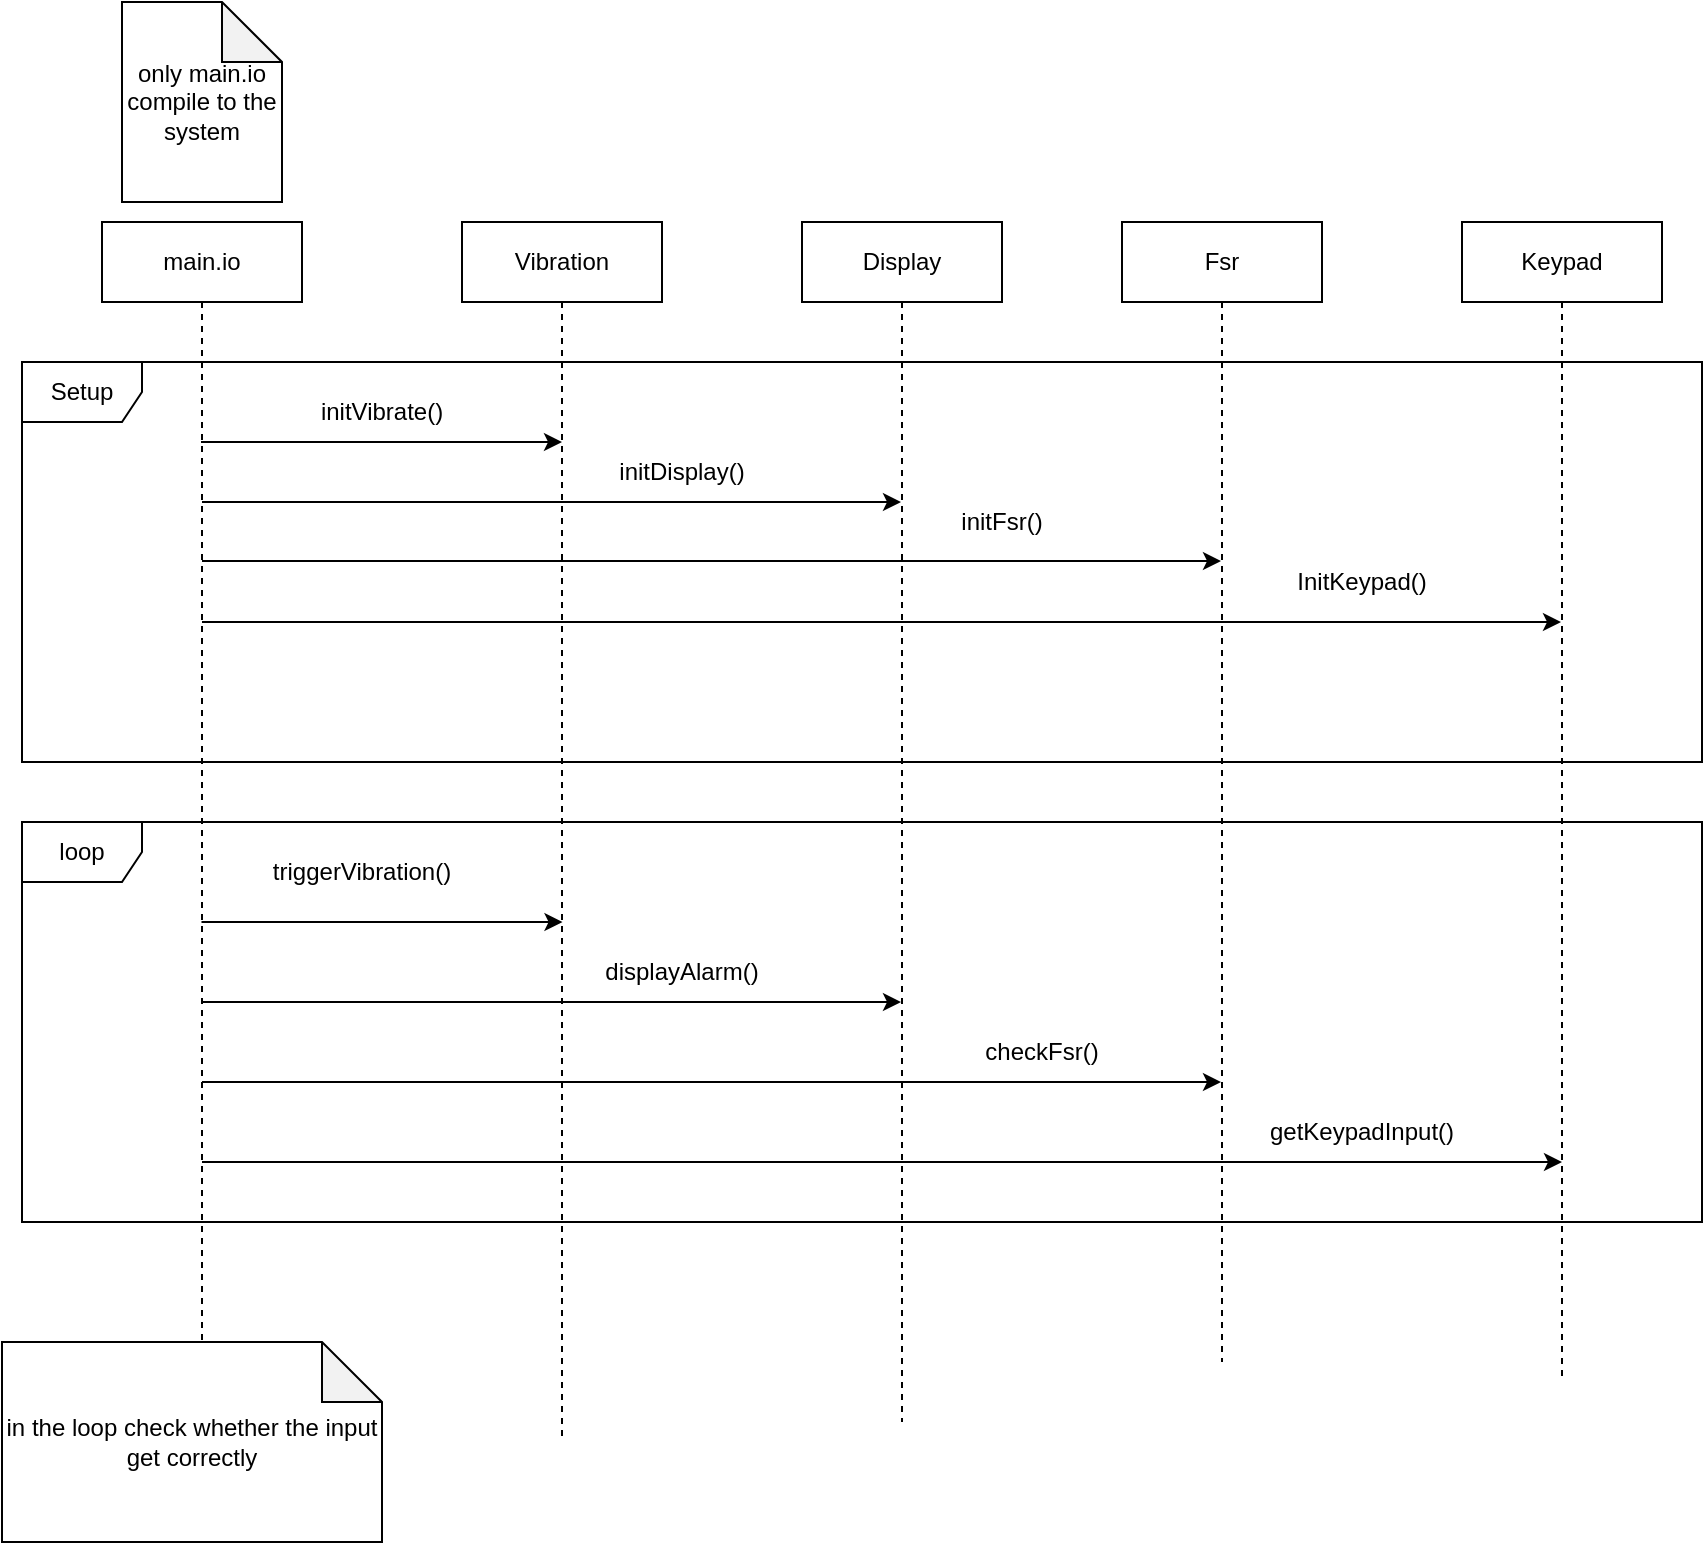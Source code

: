 <mxfile version="26.0.3">
  <diagram name="Page-1" id="Fyef3ccQy_AznJjpZTiM">
    <mxGraphModel dx="1376" dy="788" grid="1" gridSize="10" guides="1" tooltips="1" connect="1" arrows="1" fold="1" page="1" pageScale="1" pageWidth="850" pageHeight="1100" math="0" shadow="0">
      <root>
        <mxCell id="0" />
        <mxCell id="1" parent="0" />
        <mxCell id="13On3M7QxQngeugVpTnD-1" value="main.io" style="shape=umlLifeline;perimeter=lifelinePerimeter;whiteSpace=wrap;html=1;container=1;dropTarget=0;collapsible=0;recursiveResize=0;outlineConnect=0;portConstraint=eastwest;newEdgeStyle={&quot;curved&quot;:0,&quot;rounded&quot;:0};" vertex="1" parent="1">
          <mxGeometry x="110" y="130" width="100" height="610" as="geometry" />
        </mxCell>
        <mxCell id="13On3M7QxQngeugVpTnD-2" value="Vibration" style="shape=umlLifeline;perimeter=lifelinePerimeter;whiteSpace=wrap;html=1;container=1;dropTarget=0;collapsible=0;recursiveResize=0;outlineConnect=0;portConstraint=eastwest;newEdgeStyle={&quot;curved&quot;:0,&quot;rounded&quot;:0};" vertex="1" parent="1">
          <mxGeometry x="290" y="130" width="100" height="610" as="geometry" />
        </mxCell>
        <mxCell id="13On3M7QxQngeugVpTnD-3" value="Display" style="shape=umlLifeline;perimeter=lifelinePerimeter;whiteSpace=wrap;html=1;container=1;dropTarget=0;collapsible=0;recursiveResize=0;outlineConnect=0;portConstraint=eastwest;newEdgeStyle={&quot;curved&quot;:0,&quot;rounded&quot;:0};" vertex="1" parent="1">
          <mxGeometry x="460" y="130" width="100" height="600" as="geometry" />
        </mxCell>
        <mxCell id="13On3M7QxQngeugVpTnD-4" value="Fsr" style="shape=umlLifeline;perimeter=lifelinePerimeter;whiteSpace=wrap;html=1;container=1;dropTarget=0;collapsible=0;recursiveResize=0;outlineConnect=0;portConstraint=eastwest;newEdgeStyle={&quot;curved&quot;:0,&quot;rounded&quot;:0};" vertex="1" parent="1">
          <mxGeometry x="620" y="130" width="100" height="570" as="geometry" />
        </mxCell>
        <mxCell id="13On3M7QxQngeugVpTnD-5" value="Keypad" style="shape=umlLifeline;perimeter=lifelinePerimeter;whiteSpace=wrap;html=1;container=1;dropTarget=0;collapsible=0;recursiveResize=0;outlineConnect=0;portConstraint=eastwest;newEdgeStyle={&quot;curved&quot;:0,&quot;rounded&quot;:0};" vertex="1" parent="1">
          <mxGeometry x="790" y="130" width="100" height="580" as="geometry" />
        </mxCell>
        <mxCell id="13On3M7QxQngeugVpTnD-6" value="Setup" style="shape=umlFrame;whiteSpace=wrap;html=1;pointerEvents=0;" vertex="1" parent="1">
          <mxGeometry x="70" y="200" width="840" height="200" as="geometry" />
        </mxCell>
        <mxCell id="13On3M7QxQngeugVpTnD-7" value="" style="endArrow=classic;html=1;rounded=0;" edge="1" parent="1">
          <mxGeometry width="50" height="50" relative="1" as="geometry">
            <mxPoint x="159.5" y="240" as="sourcePoint" />
            <mxPoint x="340" y="240" as="targetPoint" />
          </mxGeometry>
        </mxCell>
        <mxCell id="13On3M7QxQngeugVpTnD-8" value="" style="endArrow=classic;html=1;rounded=0;" edge="1" parent="1" target="13On3M7QxQngeugVpTnD-3">
          <mxGeometry width="50" height="50" relative="1" as="geometry">
            <mxPoint x="160" y="270" as="sourcePoint" />
            <mxPoint x="340.5" y="270" as="targetPoint" />
          </mxGeometry>
        </mxCell>
        <mxCell id="13On3M7QxQngeugVpTnD-9" value="" style="endArrow=classic;html=1;rounded=0;" edge="1" parent="1" target="13On3M7QxQngeugVpTnD-4">
          <mxGeometry width="50" height="50" relative="1" as="geometry">
            <mxPoint x="160" y="299.5" as="sourcePoint" />
            <mxPoint x="510" y="299.5" as="targetPoint" />
          </mxGeometry>
        </mxCell>
        <mxCell id="13On3M7QxQngeugVpTnD-10" value="" style="endArrow=classic;html=1;rounded=0;" edge="1" parent="1" target="13On3M7QxQngeugVpTnD-5">
          <mxGeometry width="50" height="50" relative="1" as="geometry">
            <mxPoint x="160" y="330" as="sourcePoint" />
            <mxPoint x="670" y="330.5" as="targetPoint" />
          </mxGeometry>
        </mxCell>
        <mxCell id="13On3M7QxQngeugVpTnD-11" value="initVibrate()" style="text;html=1;align=center;verticalAlign=middle;whiteSpace=wrap;rounded=0;" vertex="1" parent="1">
          <mxGeometry x="220" y="210" width="60" height="30" as="geometry" />
        </mxCell>
        <mxCell id="13On3M7QxQngeugVpTnD-13" value="initDisplay()" style="text;html=1;align=center;verticalAlign=middle;whiteSpace=wrap;rounded=0;" vertex="1" parent="1">
          <mxGeometry x="370" y="240" width="60" height="30" as="geometry" />
        </mxCell>
        <mxCell id="13On3M7QxQngeugVpTnD-15" value="initFsr()" style="text;html=1;align=center;verticalAlign=middle;whiteSpace=wrap;rounded=0;" vertex="1" parent="1">
          <mxGeometry x="530" y="265" width="60" height="30" as="geometry" />
        </mxCell>
        <mxCell id="13On3M7QxQngeugVpTnD-18" value="InitKeypad()" style="text;html=1;align=center;verticalAlign=middle;whiteSpace=wrap;rounded=0;" vertex="1" parent="1">
          <mxGeometry x="710" y="295" width="60" height="30" as="geometry" />
        </mxCell>
        <mxCell id="13On3M7QxQngeugVpTnD-20" value="loop" style="shape=umlFrame;whiteSpace=wrap;html=1;pointerEvents=0;" vertex="1" parent="1">
          <mxGeometry x="70" y="430" width="840" height="200" as="geometry" />
        </mxCell>
        <mxCell id="13On3M7QxQngeugVpTnD-21" value="only main.io compile to the system" style="shape=note;whiteSpace=wrap;html=1;backgroundOutline=1;darkOpacity=0.05;" vertex="1" parent="1">
          <mxGeometry x="120" y="20" width="80" height="100" as="geometry" />
        </mxCell>
        <mxCell id="13On3M7QxQngeugVpTnD-22" value="" style="endArrow=classic;html=1;rounded=0;" edge="1" parent="1">
          <mxGeometry width="50" height="50" relative="1" as="geometry">
            <mxPoint x="159.75" y="480" as="sourcePoint" />
            <mxPoint x="340.25" y="480" as="targetPoint" />
          </mxGeometry>
        </mxCell>
        <mxCell id="13On3M7QxQngeugVpTnD-23" value="triggerVibration()" style="text;html=1;align=center;verticalAlign=middle;whiteSpace=wrap;rounded=0;" vertex="1" parent="1">
          <mxGeometry x="210.25" y="440" width="60" height="30" as="geometry" />
        </mxCell>
        <mxCell id="13On3M7QxQngeugVpTnD-25" value="" style="endArrow=classic;html=1;rounded=0;" edge="1" parent="1" target="13On3M7QxQngeugVpTnD-3">
          <mxGeometry width="50" height="50" relative="1" as="geometry">
            <mxPoint x="159.75" y="520" as="sourcePoint" />
            <mxPoint x="340.25" y="520" as="targetPoint" />
          </mxGeometry>
        </mxCell>
        <mxCell id="13On3M7QxQngeugVpTnD-26" value="displayAlarm()" style="text;html=1;align=center;verticalAlign=middle;whiteSpace=wrap;rounded=0;" vertex="1" parent="1">
          <mxGeometry x="370" y="490" width="60" height="30" as="geometry" />
        </mxCell>
        <mxCell id="13On3M7QxQngeugVpTnD-27" value="" style="endArrow=classic;html=1;rounded=0;" edge="1" parent="1" target="13On3M7QxQngeugVpTnD-4">
          <mxGeometry width="50" height="50" relative="1" as="geometry">
            <mxPoint x="160" y="560" as="sourcePoint" />
            <mxPoint x="510.25" y="560" as="targetPoint" />
          </mxGeometry>
        </mxCell>
        <mxCell id="13On3M7QxQngeugVpTnD-28" value="checkFsr()" style="text;html=1;align=center;verticalAlign=middle;whiteSpace=wrap;rounded=0;" vertex="1" parent="1">
          <mxGeometry x="550" y="530" width="60" height="30" as="geometry" />
        </mxCell>
        <mxCell id="13On3M7QxQngeugVpTnD-31" value="" style="endArrow=classic;html=1;rounded=0;" edge="1" parent="1">
          <mxGeometry width="50" height="50" relative="1" as="geometry">
            <mxPoint x="160" y="600" as="sourcePoint" />
            <mxPoint x="840" y="600" as="targetPoint" />
          </mxGeometry>
        </mxCell>
        <mxCell id="13On3M7QxQngeugVpTnD-32" value="getKeypadInput()" style="text;html=1;align=center;verticalAlign=middle;whiteSpace=wrap;rounded=0;" vertex="1" parent="1">
          <mxGeometry x="710" y="570" width="60" height="30" as="geometry" />
        </mxCell>
        <mxCell id="13On3M7QxQngeugVpTnD-34" value="in the loop check whether the input get correctly" style="shape=note;whiteSpace=wrap;html=1;backgroundOutline=1;darkOpacity=0.05;" vertex="1" parent="1">
          <mxGeometry x="60" y="690" width="190" height="100" as="geometry" />
        </mxCell>
      </root>
    </mxGraphModel>
  </diagram>
</mxfile>
